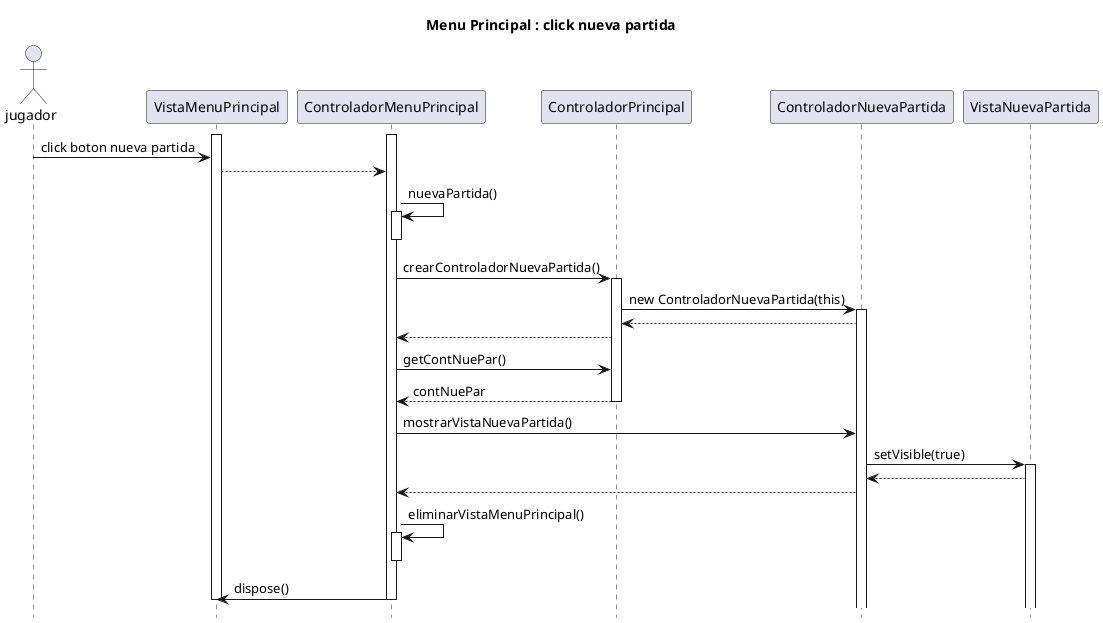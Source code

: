 @startuml
hide footbox

title Menu Principal : click nueva partida

actor jugador as j

participant VistaMenuPrincipal as visMP
participant ControladorMenuPrincipal as contMP
participant ControladorPrincipal as contPrin
participant ControladorNuevaPartida as contNP
participant VistaNuevaPartida as visNP

activate visMP
activate contMP
j -> visMP :click boton nueva partida
visMP --> contMP
contMP-> contMP :nuevaPartida()
activate contMP
deactivate contMP
contMP -> contPrin:crearControladorNuevaPartida()
activate contPrin
contPrin -> contNP:new ControladorNuevaPartida(this)
activate contNP
contNP --> contPrin
contPrin --> contMP
contMP -> contPrin:getContNuePar()
contPrin --> contMP:contNuePar
deactivate contPrin
contMP -> contNP:mostrarVistaNuevaPartida()
contNP -> visNP:setVisible(true)
activate visNP
visNP --> contNP
contNP --> contMP
contMP -> contMP :eliminarVistaMenuPrincipal()
activate contMP
deactivate contMP

contMP -> visMP: dispose()
deactivate visMP
deactivate contMP

@enduml